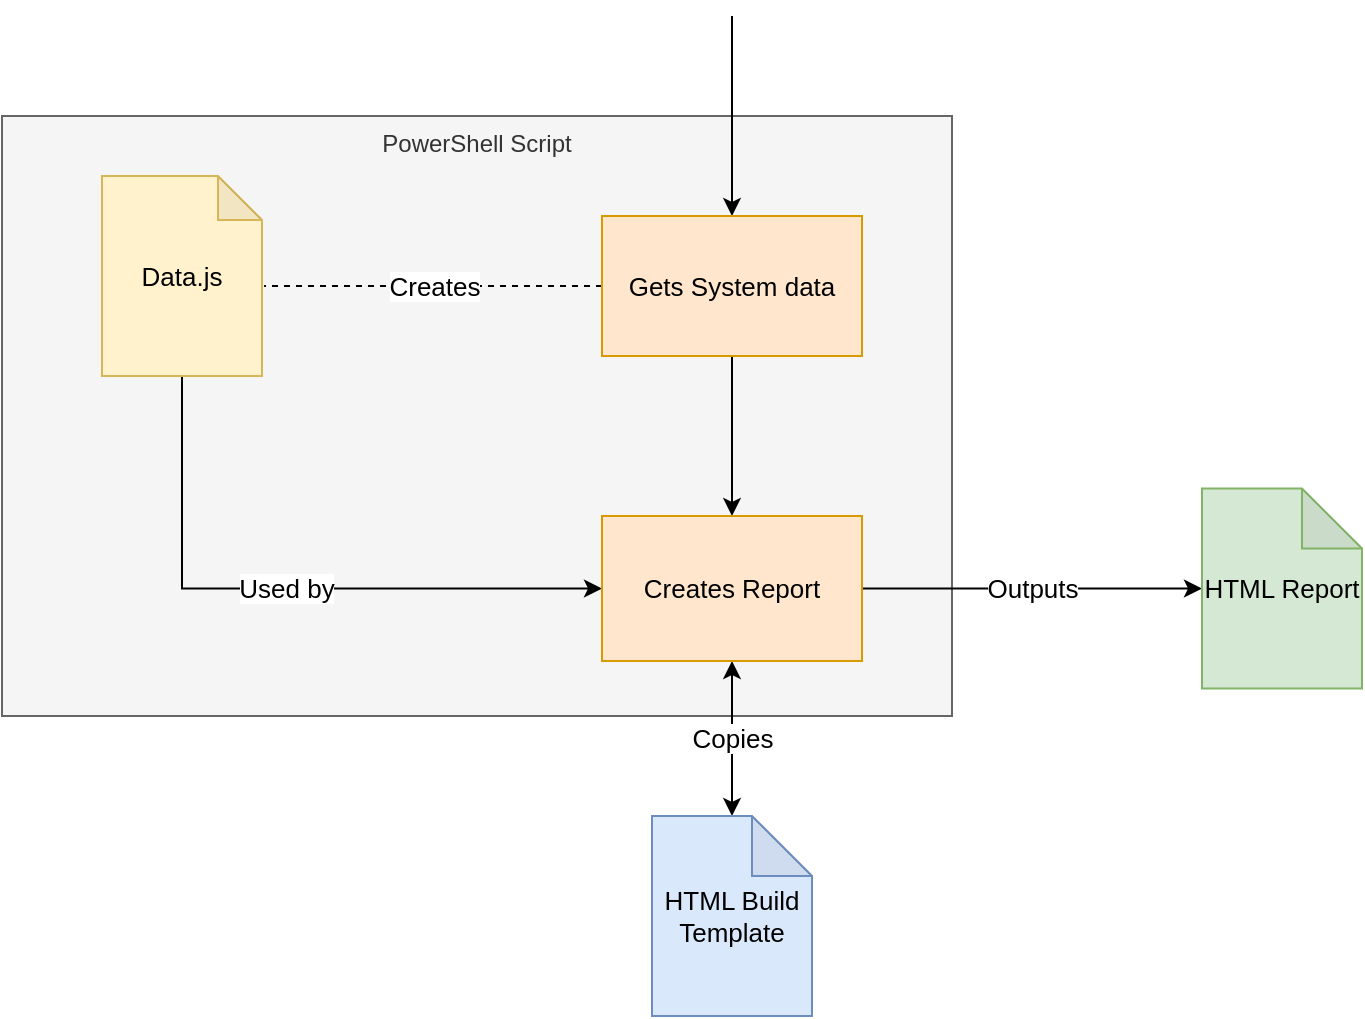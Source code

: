 <mxfile version="15.4.0" type="device"><diagram id="5aJYyaZiSQoeihBkuvba" name="Page-1"><mxGraphModel dx="1086" dy="967" grid="1" gridSize="10" guides="1" tooltips="1" connect="1" arrows="1" fold="1" page="1" pageScale="1" pageWidth="850" pageHeight="1100" math="0" shadow="0"><root><mxCell id="0"/><mxCell id="1" parent="0"/><mxCell id="souCJ2DNN8YIE4E-BpBW-1" value="PowerShell Script" style="rounded=0;whiteSpace=wrap;html=1;verticalAlign=top;fillColor=#f5f5f5;strokeColor=#666666;fontColor=#333333;" vertex="1" parent="1"><mxGeometry x="40" y="200" width="475" height="300" as="geometry"/></mxCell><mxCell id="souCJ2DNN8YIE4E-BpBW-6" value="Creates" style="edgeStyle=orthogonalEdgeStyle;rounded=0;orthogonalLoop=1;jettySize=auto;html=1;exitX=0;exitY=0.5;exitDx=0;exitDy=0;entryX=1.013;entryY=0.55;entryDx=0;entryDy=0;entryPerimeter=0;fontSize=13;endArrow=none;endFill=0;dashed=1;" edge="1" parent="1" source="souCJ2DNN8YIE4E-BpBW-2" target="souCJ2DNN8YIE4E-BpBW-5"><mxGeometry relative="1" as="geometry"/></mxCell><mxCell id="souCJ2DNN8YIE4E-BpBW-7" style="edgeStyle=orthogonalEdgeStyle;rounded=0;orthogonalLoop=1;jettySize=auto;html=1;exitX=0.5;exitY=0;exitDx=0;exitDy=0;fontSize=13;endArrow=none;endFill=0;startArrow=classic;startFill=1;" edge="1" parent="1" source="souCJ2DNN8YIE4E-BpBW-2"><mxGeometry relative="1" as="geometry"><mxPoint x="405" y="150" as="targetPoint"/></mxGeometry></mxCell><mxCell id="souCJ2DNN8YIE4E-BpBW-9" value="" style="edgeStyle=orthogonalEdgeStyle;rounded=0;orthogonalLoop=1;jettySize=auto;html=1;fontSize=13;startArrow=none;startFill=0;endArrow=classic;endFill=1;" edge="1" parent="1" source="souCJ2DNN8YIE4E-BpBW-2" target="souCJ2DNN8YIE4E-BpBW-8"><mxGeometry relative="1" as="geometry"/></mxCell><mxCell id="souCJ2DNN8YIE4E-BpBW-2" value="Gets System data" style="rounded=0;whiteSpace=wrap;html=1;verticalAlign=middle;fillColor=#ffe6cc;strokeColor=#d79b00;fontSize=13;" vertex="1" parent="1"><mxGeometry x="340" y="250" width="130" height="70" as="geometry"/></mxCell><mxCell id="souCJ2DNN8YIE4E-BpBW-11" value="Copies" style="edgeStyle=orthogonalEdgeStyle;rounded=0;orthogonalLoop=1;jettySize=auto;html=1;exitX=0.5;exitY=0;exitDx=0;exitDy=0;exitPerimeter=0;entryX=0.5;entryY=1;entryDx=0;entryDy=0;fontSize=13;startArrow=classic;startFill=1;endArrow=classic;endFill=1;" edge="1" parent="1" source="souCJ2DNN8YIE4E-BpBW-4" target="souCJ2DNN8YIE4E-BpBW-8"><mxGeometry relative="1" as="geometry"/></mxCell><mxCell id="souCJ2DNN8YIE4E-BpBW-4" value="HTML Build Template" style="shape=note;whiteSpace=wrap;html=1;backgroundOutline=1;darkOpacity=0.05;verticalAlign=middle;fillColor=#dae8fc;strokeColor=#6c8ebf;fontSize=13;" vertex="1" parent="1"><mxGeometry x="365" y="550" width="80" height="100" as="geometry"/></mxCell><mxCell id="souCJ2DNN8YIE4E-BpBW-10" value="Used by" style="edgeStyle=orthogonalEdgeStyle;rounded=0;orthogonalLoop=1;jettySize=auto;html=1;exitX=0.5;exitY=1;exitDx=0;exitDy=0;exitPerimeter=0;entryX=0;entryY=0.5;entryDx=0;entryDy=0;fontSize=13;startArrow=none;startFill=0;endArrow=classic;endFill=1;" edge="1" parent="1" source="souCJ2DNN8YIE4E-BpBW-5" target="souCJ2DNN8YIE4E-BpBW-8"><mxGeometry relative="1" as="geometry"/></mxCell><mxCell id="souCJ2DNN8YIE4E-BpBW-5" value="Data.js" style="shape=note;whiteSpace=wrap;html=1;backgroundOutline=1;darkOpacity=0.05;verticalAlign=middle;fillColor=#fff2cc;strokeColor=#d6b656;size=22;fontSize=13;" vertex="1" parent="1"><mxGeometry x="90" y="230" width="80" height="100" as="geometry"/></mxCell><mxCell id="souCJ2DNN8YIE4E-BpBW-13" value="Outputs" style="edgeStyle=orthogonalEdgeStyle;rounded=0;orthogonalLoop=1;jettySize=auto;html=1;exitX=1;exitY=0.5;exitDx=0;exitDy=0;entryX=0;entryY=0.5;entryDx=0;entryDy=0;entryPerimeter=0;fontSize=13;startArrow=none;startFill=0;endArrow=classic;endFill=1;" edge="1" parent="1" source="souCJ2DNN8YIE4E-BpBW-8" target="souCJ2DNN8YIE4E-BpBW-12"><mxGeometry relative="1" as="geometry"/></mxCell><mxCell id="souCJ2DNN8YIE4E-BpBW-8" value="Creates Report" style="whiteSpace=wrap;html=1;rounded=0;fontSize=13;strokeColor=#d79b00;fillColor=#ffe6cc;" vertex="1" parent="1"><mxGeometry x="340" y="400" width="130" height="72.5" as="geometry"/></mxCell><mxCell id="souCJ2DNN8YIE4E-BpBW-12" value="HTML Report" style="shape=note;whiteSpace=wrap;html=1;backgroundOutline=1;darkOpacity=0.05;verticalAlign=middle;fillColor=#d5e8d4;strokeColor=#82b366;fontSize=13;" vertex="1" parent="1"><mxGeometry x="640" y="386.25" width="80" height="100" as="geometry"/></mxCell></root></mxGraphModel></diagram></mxfile>